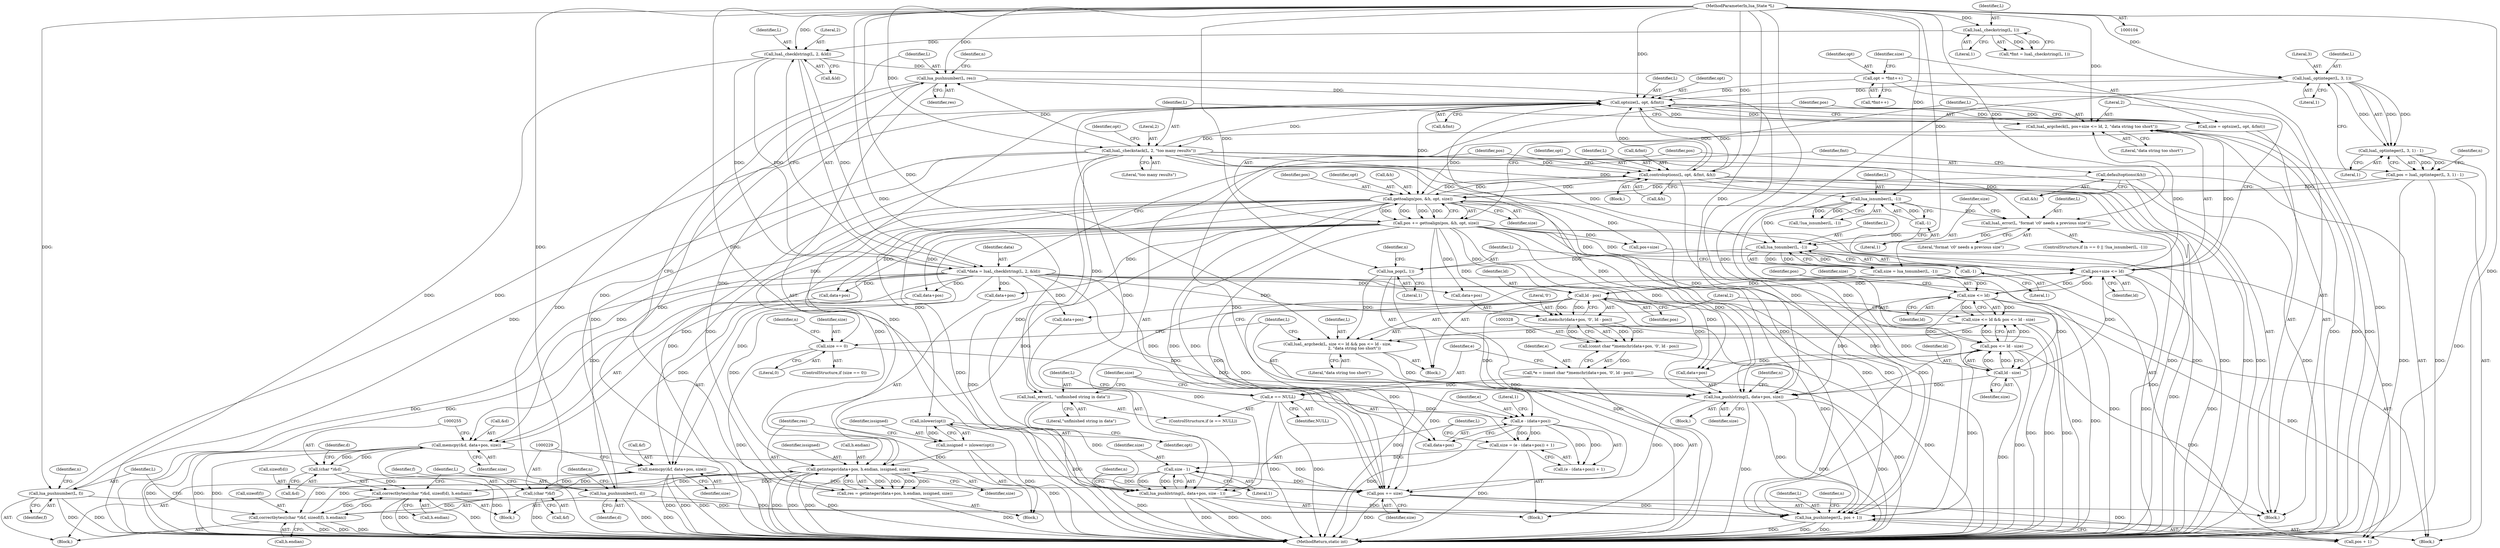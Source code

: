 digraph "0_redis_1eb08bcd4634ae42ec45e8284923ac048beaa4c3@pointer" {
"1000375" [label="(Call,lua_pushinteger(L, pos + 1))"];
"1000208" [label="(Call,lua_pushnumber(L, res))"];
"1000174" [label="(Call,luaL_checkstack(L, 2, \"too many results\"))"];
"1000165" [label="(Call,luaL_argcheck(L, pos+size <= ld, 2, \"data string too short\"))"];
"1000152" [label="(Call,optsize(L, opt, &fmt))"];
"1000237" [label="(Call,lua_pushnumber(L, f))"];
"1000105" [label="(MethodParameterIn,lua_State *L)"];
"1000263" [label="(Call,lua_pushnumber(L, d))"];
"1000365" [label="(Call,controloptions(L, opt, &fmt, &h))"];
"1000159" [label="(Call,gettoalign(pos, &h, opt, size))"];
"1000124" [label="(Call,pos = luaL_optinteger(L, 3, 1) - 1)"];
"1000126" [label="(Call,luaL_optinteger(L, 3, 1) - 1)"];
"1000127" [label="(Call,luaL_optinteger(L, 3, 1))"];
"1000118" [label="(Call,luaL_checklstring(L, 2, &ld))"];
"1000111" [label="(Call,luaL_checkstring(L, 1))"];
"1000372" [label="(Call,pos += size)"];
"1000313" [label="(Call,lua_pushlstring(L, data+pos, size))"];
"1000300" [label="(Call,luaL_argcheck(L, size <= ld && pos <= ld - size,\n                           2, \"data string too short\"))"];
"1000295" [label="(Call,lua_pop(L, 1))"];
"1000291" [label="(Call,lua_tonumber(L, -1))"];
"1000286" [label="(Call,luaL_error(L, \"format 'c0' needs a previous size\"))"];
"1000282" [label="(Call,lua_isnumber(L, -1))"];
"1000284" [label="(Call,-1)"];
"1000293" [label="(Call,-1)"];
"1000302" [label="(Call,size <= ld && pos <= ld - size)"];
"1000303" [label="(Call,size <= ld)"];
"1000289" [label="(Call,size = lua_tonumber(L, -1))"];
"1000167" [label="(Call,pos+size <= ld)"];
"1000157" [label="(Call,pos += gettoalign(pos, &h, opt, size))"];
"1000308" [label="(Call,ld - size)"];
"1000334" [label="(Call,ld - pos)"];
"1000306" [label="(Call,pos <= ld - size)"];
"1000116" [label="(Call,*data = luaL_checklstring(L, 2, &ld))"];
"1000272" [label="(Call,size == 0)"];
"1000220" [label="(Call,memcpy(&f, data+pos, size))"];
"1000228" [label="(Call,(char *)&f)"];
"1000246" [label="(Call,memcpy(&d, data+pos, size))"];
"1000254" [label="(Call,(char *)&d)"];
"1000199" [label="(Call,getinteger(data+pos, h.endian, issigned, size))"];
"1000253" [label="(Call,correctbytes((char *)&d, sizeof(d), h.endian))"];
"1000227" [label="(Call,correctbytes((char *)&f, sizeof(f), h.endian))"];
"1000192" [label="(Call,issigned = islower(opt))"];
"1000194" [label="(Call,islower(opt))"];
"1000358" [label="(Call,size - 1)"];
"1000344" [label="(Call,size = (e - (data+pos)) + 1)"];
"1000347" [label="(Call,e - (data+pos))"];
"1000338" [label="(Call,e == NULL)"];
"1000325" [label="(Call,*e = (const char *)memchr(data+pos, '\0', ld - pos))"];
"1000327" [label="(Call,(const char *)memchr(data+pos, '\0', ld - pos))"];
"1000329" [label="(Call,memchr(data+pos, '\0', ld - pos))"];
"1000136" [label="(Call,defaultoptions(&h))"];
"1000150" [label="(Call,size = optsize(L, opt, &fmt))"];
"1000353" [label="(Call,lua_pushlstring(L, data+pos, size - 1))"];
"1000341" [label="(Call,luaL_error(L, \"unfinished string in data\"))"];
"1000144" [label="(Call,opt = *fmt++)"];
"1000197" [label="(Call,res = getinteger(data+pos, h.endian, issigned, size))"];
"1000375" [label="(Call,lua_pushinteger(L, pos + 1))"];
"1000124" [label="(Call,pos = luaL_optinteger(L, 3, 1) - 1)"];
"1000109" [label="(Call,*fmt = luaL_checkstring(L, 1))"];
"1000131" [label="(Literal,1)"];
"1000174" [label="(Call,luaL_checkstack(L, 2, \"too many results\"))"];
"1000362" [label="(Identifier,n)"];
"1000155" [label="(Call,&fmt)"];
"1000259" [label="(Identifier,d)"];
"1000209" [label="(Identifier,L)"];
"1000286" [label="(Call,luaL_error(L, \"format 'c0' needs a previous size\"))"];
"1000310" [label="(Identifier,size)"];
"1000336" [label="(Identifier,pos)"];
"1000311" [label="(Literal,2)"];
"1000234" [label="(Call,h.endian)"];
"1000296" [label="(Identifier,L)"];
"1000146" [label="(Call,*fmt++)"];
"1000358" [label="(Call,size - 1)"];
"1000376" [label="(Identifier,L)"];
"1000173" [label="(Literal,\"data string too short\")"];
"1000237" [label="(Call,lua_pushnumber(L, f))"];
"1000367" [label="(Identifier,opt)"];
"1000199" [label="(Call,getinteger(data+pos, h.endian, issigned, size))"];
"1000370" [label="(Call,&h)"];
"1000226" [label="(Identifier,size)"];
"1000305" [label="(Identifier,ld)"];
"1000171" [label="(Identifier,ld)"];
"1000279" [label="(Identifier,n)"];
"1000197" [label="(Call,res = getinteger(data+pos, h.endian, issigned, size))"];
"1000232" [label="(Call,sizeof(f))"];
"1000118" [label="(Call,luaL_checklstring(L, 2, &ld))"];
"1000291" [label="(Call,lua_tonumber(L, -1))"];
"1000130" [label="(Literal,1)"];
"1000227" [label="(Call,correctbytes((char *)&f, sizeof(f), h.endian))"];
"1000193" [label="(Identifier,issigned)"];
"1000333" [label="(Literal,'\0')"];
"1000158" [label="(Identifier,pos)"];
"1000220" [label="(Call,memcpy(&f, data+pos, size))"];
"1000346" [label="(Call,(e - (data+pos)) + 1)"];
"1000218" [label="(Block,)"];
"1000273" [label="(Identifier,size)"];
"1000270" [label="(Block,)"];
"1000247" [label="(Call,&d)"];
"1000360" [label="(Literal,1)"];
"1000344" [label="(Call,size = (e - (data+pos)) + 1)"];
"1000151" [label="(Identifier,size)"];
"1000208" [label="(Call,lua_pushnumber(L, res))"];
"1000323" [label="(Block,)"];
"1000125" [label="(Identifier,pos)"];
"1000353" [label="(Call,lua_pushlstring(L, data+pos, size - 1))"];
"1000239" [label="(Identifier,f)"];
"1000264" [label="(Identifier,L)"];
"1000301" [label="(Identifier,L)"];
"1000179" [label="(Identifier,opt)"];
"1000190" [label="(Block,)"];
"1000244" [label="(Block,)"];
"1000160" [label="(Identifier,pos)"];
"1000206" [label="(Identifier,issigned)"];
"1000120" [label="(Literal,2)"];
"1000274" [label="(Literal,0)"];
"1000288" [label="(Literal,\"format 'c0' needs a previous size\")"];
"1000297" [label="(Literal,1)"];
"1000334" [label="(Call,ld - pos)"];
"1000263" [label="(Call,lua_pushnumber(L, d))"];
"1000198" [label="(Identifier,res)"];
"1000167" [label="(Call,pos+size <= ld)"];
"1000136" [label="(Call,defaultoptions(&h))"];
"1000373" [label="(Identifier,pos)"];
"1000116" [label="(Call,*data = luaL_checklstring(L, 2, &ld))"];
"1000203" [label="(Call,h.endian)"];
"1000314" [label="(Identifier,L)"];
"1000285" [label="(Literal,1)"];
"1000105" [label="(MethodParameterIn,lua_State *L)"];
"1000343" [label="(Literal,\"unfinished string in data\")"];
"1000337" [label="(ControlStructure,if (e == NULL))"];
"1000382" [label="(Identifier,n)"];
"1000282" [label="(Call,lua_isnumber(L, -1))"];
"1000347" [label="(Call,e - (data+pos))"];
"1000339" [label="(Identifier,e)"];
"1000284" [label="(Call,-1)"];
"1000177" [label="(Literal,\"too many results\")"];
"1000345" [label="(Identifier,size)"];
"1000180" [label="(Block,)"];
"1000142" [label="(Block,)"];
"1000349" [label="(Call,data+pos)"];
"1000253" [label="(Call,correctbytes((char *)&d, sizeof(d), h.endian))"];
"1000153" [label="(Identifier,L)"];
"1000355" [label="(Call,data+pos)"];
"1000304" [label="(Identifier,size)"];
"1000212" [label="(Identifier,n)"];
"1000127" [label="(Call,luaL_optinteger(L, 3, 1))"];
"1000299" [label="(Identifier,n)"];
"1000335" [label="(Identifier,ld)"];
"1000308" [label="(Call,ld - size)"];
"1000113" [label="(Literal,1)"];
"1000230" [label="(Call,&f)"];
"1000163" [label="(Identifier,opt)"];
"1000327" [label="(Call,(const char *)memchr(data+pos, '\0', ld - pos))"];
"1000152" [label="(Call,optsize(L, opt, &fmt))"];
"1000313" [label="(Call,lua_pushlstring(L, data+pos, size))"];
"1000366" [label="(Identifier,L)"];
"1000141" [label="(Identifier,fmt)"];
"1000318" [label="(Identifier,size)"];
"1000340" [label="(Identifier,NULL)"];
"1000307" [label="(Identifier,pos)"];
"1000272" [label="(Call,size == 0)"];
"1000223" [label="(Call,data+pos)"];
"1000128" [label="(Identifier,L)"];
"1000365" [label="(Call,controloptions(L, opt, &fmt, &h))"];
"1000150" [label="(Call,size = optsize(L, opt, &fmt))"];
"1000112" [label="(Identifier,L)"];
"1000117" [label="(Identifier,data)"];
"1000287" [label="(Identifier,L)"];
"1000329" [label="(Call,memchr(data+pos, '\0', ld - pos))"];
"1000276" [label="(ControlStructure,if (n == 0 || !lua_isnumber(L, -1)))"];
"1000161" [label="(Call,&h)"];
"1000330" [label="(Call,data+pos)"];
"1000256" [label="(Call,&d)"];
"1000374" [label="(Identifier,size)"];
"1000303" [label="(Call,size <= ld)"];
"1000258" [label="(Call,sizeof(d))"];
"1000195" [label="(Identifier,opt)"];
"1000111" [label="(Call,luaL_checkstring(L, 1))"];
"1000320" [label="(Identifier,n)"];
"1000249" [label="(Call,data+pos)"];
"1000254" [label="(Call,(char *)&d)"];
"1000325" [label="(Call,*e = (const char *)memchr(data+pos, '\0', ld - pos))"];
"1000315" [label="(Call,data+pos)"];
"1000271" [label="(ControlStructure,if (size == 0))"];
"1000293" [label="(Call,-1)"];
"1000281" [label="(Call,!lua_isnumber(L, -1))"];
"1000165" [label="(Call,luaL_argcheck(L, pos+size <= ld, 2, \"data string too short\"))"];
"1000233" [label="(Identifier,f)"];
"1000145" [label="(Identifier,opt)"];
"1000246" [label="(Call,memcpy(&d, data+pos, size))"];
"1000372" [label="(Call,pos += size)"];
"1000302" [label="(Call,size <= ld && pos <= ld - size)"];
"1000283" [label="(Identifier,L)"];
"1000312" [label="(Literal,\"data string too short\")"];
"1000166" [label="(Identifier,L)"];
"1000172" [label="(Literal,2)"];
"1000134" [label="(Identifier,n)"];
"1000221" [label="(Call,&f)"];
"1000260" [label="(Call,h.endian)"];
"1000300" [label="(Call,luaL_argcheck(L, size <= ld && pos <= ld - size,\n                           2, \"data string too short\"))"];
"1000207" [label="(Identifier,size)"];
"1000275" [label="(Block,)"];
"1000194" [label="(Call,islower(opt))"];
"1000294" [label="(Literal,1)"];
"1000326" [label="(Identifier,e)"];
"1000289" [label="(Call,size = lua_tonumber(L, -1))"];
"1000119" [label="(Identifier,L)"];
"1000354" [label="(Identifier,L)"];
"1000309" [label="(Identifier,ld)"];
"1000175" [label="(Identifier,L)"];
"1000228" [label="(Call,(char *)&f)"];
"1000384" [label="(MethodReturn,static int)"];
"1000144" [label="(Call,opt = *fmt++)"];
"1000290" [label="(Identifier,size)"];
"1000192" [label="(Call,issigned = islower(opt))"];
"1000129" [label="(Literal,3)"];
"1000176" [label="(Literal,2)"];
"1000338" [label="(Call,e == NULL)"];
"1000137" [label="(Call,&h)"];
"1000210" [label="(Identifier,res)"];
"1000238" [label="(Identifier,L)"];
"1000267" [label="(Identifier,n)"];
"1000341" [label="(Call,luaL_error(L, \"unfinished string in data\"))"];
"1000252" [label="(Identifier,size)"];
"1000352" [label="(Literal,1)"];
"1000157" [label="(Call,pos += gettoalign(pos, &h, opt, size))"];
"1000241" [label="(Identifier,n)"];
"1000106" [label="(Block,)"];
"1000295" [label="(Call,lua_pop(L, 1))"];
"1000121" [label="(Call,&ld)"];
"1000348" [label="(Identifier,e)"];
"1000159" [label="(Call,gettoalign(pos, &h, opt, size))"];
"1000377" [label="(Call,pos + 1)"];
"1000154" [label="(Identifier,opt)"];
"1000359" [label="(Identifier,size)"];
"1000342" [label="(Identifier,L)"];
"1000292" [label="(Identifier,L)"];
"1000168" [label="(Call,pos+size)"];
"1000306" [label="(Call,pos <= ld - size)"];
"1000164" [label="(Identifier,size)"];
"1000265" [label="(Identifier,d)"];
"1000200" [label="(Call,data+pos)"];
"1000126" [label="(Call,luaL_optinteger(L, 3, 1) - 1)"];
"1000368" [label="(Call,&fmt)"];
"1000375" -> "1000106"  [label="AST: "];
"1000375" -> "1000377"  [label="CFG: "];
"1000376" -> "1000375"  [label="AST: "];
"1000377" -> "1000375"  [label="AST: "];
"1000382" -> "1000375"  [label="CFG: "];
"1000375" -> "1000384"  [label="DDG: "];
"1000375" -> "1000384"  [label="DDG: "];
"1000375" -> "1000384"  [label="DDG: "];
"1000208" -> "1000375"  [label="DDG: "];
"1000237" -> "1000375"  [label="DDG: "];
"1000263" -> "1000375"  [label="DDG: "];
"1000365" -> "1000375"  [label="DDG: "];
"1000313" -> "1000375"  [label="DDG: "];
"1000174" -> "1000375"  [label="DDG: "];
"1000127" -> "1000375"  [label="DDG: "];
"1000353" -> "1000375"  [label="DDG: "];
"1000105" -> "1000375"  [label="DDG: "];
"1000372" -> "1000375"  [label="DDG: "];
"1000124" -> "1000375"  [label="DDG: "];
"1000157" -> "1000375"  [label="DDG: "];
"1000334" -> "1000375"  [label="DDG: "];
"1000306" -> "1000375"  [label="DDG: "];
"1000208" -> "1000190"  [label="AST: "];
"1000208" -> "1000210"  [label="CFG: "];
"1000209" -> "1000208"  [label="AST: "];
"1000210" -> "1000208"  [label="AST: "];
"1000212" -> "1000208"  [label="CFG: "];
"1000208" -> "1000384"  [label="DDG: "];
"1000208" -> "1000384"  [label="DDG: "];
"1000208" -> "1000152"  [label="DDG: "];
"1000174" -> "1000208"  [label="DDG: "];
"1000105" -> "1000208"  [label="DDG: "];
"1000197" -> "1000208"  [label="DDG: "];
"1000174" -> "1000142"  [label="AST: "];
"1000174" -> "1000177"  [label="CFG: "];
"1000175" -> "1000174"  [label="AST: "];
"1000176" -> "1000174"  [label="AST: "];
"1000177" -> "1000174"  [label="AST: "];
"1000179" -> "1000174"  [label="CFG: "];
"1000174" -> "1000384"  [label="DDG: "];
"1000174" -> "1000152"  [label="DDG: "];
"1000165" -> "1000174"  [label="DDG: "];
"1000105" -> "1000174"  [label="DDG: "];
"1000174" -> "1000237"  [label="DDG: "];
"1000174" -> "1000263"  [label="DDG: "];
"1000174" -> "1000282"  [label="DDG: "];
"1000174" -> "1000286"  [label="DDG: "];
"1000174" -> "1000291"  [label="DDG: "];
"1000174" -> "1000313"  [label="DDG: "];
"1000174" -> "1000341"  [label="DDG: "];
"1000174" -> "1000353"  [label="DDG: "];
"1000174" -> "1000365"  [label="DDG: "];
"1000165" -> "1000142"  [label="AST: "];
"1000165" -> "1000173"  [label="CFG: "];
"1000166" -> "1000165"  [label="AST: "];
"1000167" -> "1000165"  [label="AST: "];
"1000172" -> "1000165"  [label="AST: "];
"1000173" -> "1000165"  [label="AST: "];
"1000175" -> "1000165"  [label="CFG: "];
"1000165" -> "1000384"  [label="DDG: "];
"1000165" -> "1000384"  [label="DDG: "];
"1000152" -> "1000165"  [label="DDG: "];
"1000105" -> "1000165"  [label="DDG: "];
"1000167" -> "1000165"  [label="DDG: "];
"1000167" -> "1000165"  [label="DDG: "];
"1000152" -> "1000150"  [label="AST: "];
"1000152" -> "1000155"  [label="CFG: "];
"1000153" -> "1000152"  [label="AST: "];
"1000154" -> "1000152"  [label="AST: "];
"1000155" -> "1000152"  [label="AST: "];
"1000150" -> "1000152"  [label="CFG: "];
"1000152" -> "1000384"  [label="DDG: "];
"1000152" -> "1000150"  [label="DDG: "];
"1000152" -> "1000150"  [label="DDG: "];
"1000152" -> "1000150"  [label="DDG: "];
"1000237" -> "1000152"  [label="DDG: "];
"1000263" -> "1000152"  [label="DDG: "];
"1000365" -> "1000152"  [label="DDG: "];
"1000365" -> "1000152"  [label="DDG: "];
"1000313" -> "1000152"  [label="DDG: "];
"1000127" -> "1000152"  [label="DDG: "];
"1000353" -> "1000152"  [label="DDG: "];
"1000105" -> "1000152"  [label="DDG: "];
"1000144" -> "1000152"  [label="DDG: "];
"1000152" -> "1000159"  [label="DDG: "];
"1000152" -> "1000365"  [label="DDG: "];
"1000237" -> "1000218"  [label="AST: "];
"1000237" -> "1000239"  [label="CFG: "];
"1000238" -> "1000237"  [label="AST: "];
"1000239" -> "1000237"  [label="AST: "];
"1000241" -> "1000237"  [label="CFG: "];
"1000237" -> "1000384"  [label="DDG: "];
"1000237" -> "1000384"  [label="DDG: "];
"1000105" -> "1000237"  [label="DDG: "];
"1000105" -> "1000104"  [label="AST: "];
"1000105" -> "1000384"  [label="DDG: "];
"1000105" -> "1000111"  [label="DDG: "];
"1000105" -> "1000118"  [label="DDG: "];
"1000105" -> "1000127"  [label="DDG: "];
"1000105" -> "1000263"  [label="DDG: "];
"1000105" -> "1000282"  [label="DDG: "];
"1000105" -> "1000286"  [label="DDG: "];
"1000105" -> "1000291"  [label="DDG: "];
"1000105" -> "1000295"  [label="DDG: "];
"1000105" -> "1000300"  [label="DDG: "];
"1000105" -> "1000313"  [label="DDG: "];
"1000105" -> "1000341"  [label="DDG: "];
"1000105" -> "1000353"  [label="DDG: "];
"1000105" -> "1000365"  [label="DDG: "];
"1000263" -> "1000244"  [label="AST: "];
"1000263" -> "1000265"  [label="CFG: "];
"1000264" -> "1000263"  [label="AST: "];
"1000265" -> "1000263"  [label="AST: "];
"1000267" -> "1000263"  [label="CFG: "];
"1000263" -> "1000384"  [label="DDG: "];
"1000263" -> "1000384"  [label="DDG: "];
"1000365" -> "1000180"  [label="AST: "];
"1000365" -> "1000370"  [label="CFG: "];
"1000366" -> "1000365"  [label="AST: "];
"1000367" -> "1000365"  [label="AST: "];
"1000368" -> "1000365"  [label="AST: "];
"1000370" -> "1000365"  [label="AST: "];
"1000373" -> "1000365"  [label="CFG: "];
"1000365" -> "1000384"  [label="DDG: "];
"1000365" -> "1000384"  [label="DDG: "];
"1000365" -> "1000384"  [label="DDG: "];
"1000365" -> "1000384"  [label="DDG: "];
"1000365" -> "1000159"  [label="DDG: "];
"1000159" -> "1000365"  [label="DDG: "];
"1000159" -> "1000365"  [label="DDG: "];
"1000159" -> "1000157"  [label="AST: "];
"1000159" -> "1000164"  [label="CFG: "];
"1000160" -> "1000159"  [label="AST: "];
"1000161" -> "1000159"  [label="AST: "];
"1000163" -> "1000159"  [label="AST: "];
"1000164" -> "1000159"  [label="AST: "];
"1000157" -> "1000159"  [label="CFG: "];
"1000159" -> "1000384"  [label="DDG: "];
"1000159" -> "1000384"  [label="DDG: "];
"1000159" -> "1000157"  [label="DDG: "];
"1000159" -> "1000157"  [label="DDG: "];
"1000159" -> "1000157"  [label="DDG: "];
"1000159" -> "1000157"  [label="DDG: "];
"1000124" -> "1000159"  [label="DDG: "];
"1000372" -> "1000159"  [label="DDG: "];
"1000136" -> "1000159"  [label="DDG: "];
"1000150" -> "1000159"  [label="DDG: "];
"1000159" -> "1000167"  [label="DDG: "];
"1000159" -> "1000168"  [label="DDG: "];
"1000159" -> "1000194"  [label="DDG: "];
"1000159" -> "1000199"  [label="DDG: "];
"1000159" -> "1000220"  [label="DDG: "];
"1000159" -> "1000246"  [label="DDG: "];
"1000159" -> "1000272"  [label="DDG: "];
"1000159" -> "1000372"  [label="DDG: "];
"1000124" -> "1000106"  [label="AST: "];
"1000124" -> "1000126"  [label="CFG: "];
"1000125" -> "1000124"  [label="AST: "];
"1000126" -> "1000124"  [label="AST: "];
"1000134" -> "1000124"  [label="CFG: "];
"1000124" -> "1000384"  [label="DDG: "];
"1000126" -> "1000124"  [label="DDG: "];
"1000126" -> "1000124"  [label="DDG: "];
"1000124" -> "1000377"  [label="DDG: "];
"1000126" -> "1000131"  [label="CFG: "];
"1000127" -> "1000126"  [label="AST: "];
"1000131" -> "1000126"  [label="AST: "];
"1000126" -> "1000384"  [label="DDG: "];
"1000127" -> "1000126"  [label="DDG: "];
"1000127" -> "1000126"  [label="DDG: "];
"1000127" -> "1000126"  [label="DDG: "];
"1000127" -> "1000130"  [label="CFG: "];
"1000128" -> "1000127"  [label="AST: "];
"1000129" -> "1000127"  [label="AST: "];
"1000130" -> "1000127"  [label="AST: "];
"1000131" -> "1000127"  [label="CFG: "];
"1000118" -> "1000127"  [label="DDG: "];
"1000118" -> "1000116"  [label="AST: "];
"1000118" -> "1000121"  [label="CFG: "];
"1000119" -> "1000118"  [label="AST: "];
"1000120" -> "1000118"  [label="AST: "];
"1000121" -> "1000118"  [label="AST: "];
"1000116" -> "1000118"  [label="CFG: "];
"1000118" -> "1000384"  [label="DDG: "];
"1000118" -> "1000116"  [label="DDG: "];
"1000118" -> "1000116"  [label="DDG: "];
"1000118" -> "1000116"  [label="DDG: "];
"1000111" -> "1000118"  [label="DDG: "];
"1000111" -> "1000109"  [label="AST: "];
"1000111" -> "1000113"  [label="CFG: "];
"1000112" -> "1000111"  [label="AST: "];
"1000113" -> "1000111"  [label="AST: "];
"1000109" -> "1000111"  [label="CFG: "];
"1000111" -> "1000109"  [label="DDG: "];
"1000111" -> "1000109"  [label="DDG: "];
"1000372" -> "1000142"  [label="AST: "];
"1000372" -> "1000374"  [label="CFG: "];
"1000373" -> "1000372"  [label="AST: "];
"1000374" -> "1000372"  [label="AST: "];
"1000141" -> "1000372"  [label="CFG: "];
"1000372" -> "1000384"  [label="DDG: "];
"1000313" -> "1000372"  [label="DDG: "];
"1000220" -> "1000372"  [label="DDG: "];
"1000246" -> "1000372"  [label="DDG: "];
"1000199" -> "1000372"  [label="DDG: "];
"1000358" -> "1000372"  [label="DDG: "];
"1000157" -> "1000372"  [label="DDG: "];
"1000334" -> "1000372"  [label="DDG: "];
"1000306" -> "1000372"  [label="DDG: "];
"1000372" -> "1000377"  [label="DDG: "];
"1000313" -> "1000270"  [label="AST: "];
"1000313" -> "1000318"  [label="CFG: "];
"1000314" -> "1000313"  [label="AST: "];
"1000315" -> "1000313"  [label="AST: "];
"1000318" -> "1000313"  [label="AST: "];
"1000320" -> "1000313"  [label="CFG: "];
"1000313" -> "1000384"  [label="DDG: "];
"1000313" -> "1000384"  [label="DDG: "];
"1000313" -> "1000384"  [label="DDG: "];
"1000300" -> "1000313"  [label="DDG: "];
"1000116" -> "1000313"  [label="DDG: "];
"1000306" -> "1000313"  [label="DDG: "];
"1000157" -> "1000313"  [label="DDG: "];
"1000308" -> "1000313"  [label="DDG: "];
"1000303" -> "1000313"  [label="DDG: "];
"1000272" -> "1000313"  [label="DDG: "];
"1000300" -> "1000275"  [label="AST: "];
"1000300" -> "1000312"  [label="CFG: "];
"1000301" -> "1000300"  [label="AST: "];
"1000302" -> "1000300"  [label="AST: "];
"1000311" -> "1000300"  [label="AST: "];
"1000312" -> "1000300"  [label="AST: "];
"1000314" -> "1000300"  [label="CFG: "];
"1000300" -> "1000384"  [label="DDG: "];
"1000300" -> "1000384"  [label="DDG: "];
"1000295" -> "1000300"  [label="DDG: "];
"1000302" -> "1000300"  [label="DDG: "];
"1000302" -> "1000300"  [label="DDG: "];
"1000295" -> "1000275"  [label="AST: "];
"1000295" -> "1000297"  [label="CFG: "];
"1000296" -> "1000295"  [label="AST: "];
"1000297" -> "1000295"  [label="AST: "];
"1000299" -> "1000295"  [label="CFG: "];
"1000295" -> "1000384"  [label="DDG: "];
"1000291" -> "1000295"  [label="DDG: "];
"1000291" -> "1000289"  [label="AST: "];
"1000291" -> "1000293"  [label="CFG: "];
"1000292" -> "1000291"  [label="AST: "];
"1000293" -> "1000291"  [label="AST: "];
"1000289" -> "1000291"  [label="CFG: "];
"1000291" -> "1000384"  [label="DDG: "];
"1000291" -> "1000289"  [label="DDG: "];
"1000291" -> "1000289"  [label="DDG: "];
"1000286" -> "1000291"  [label="DDG: "];
"1000282" -> "1000291"  [label="DDG: "];
"1000293" -> "1000291"  [label="DDG: "];
"1000286" -> "1000276"  [label="AST: "];
"1000286" -> "1000288"  [label="CFG: "];
"1000287" -> "1000286"  [label="AST: "];
"1000288" -> "1000286"  [label="AST: "];
"1000290" -> "1000286"  [label="CFG: "];
"1000286" -> "1000384"  [label="DDG: "];
"1000282" -> "1000286"  [label="DDG: "];
"1000282" -> "1000281"  [label="AST: "];
"1000282" -> "1000284"  [label="CFG: "];
"1000283" -> "1000282"  [label="AST: "];
"1000284" -> "1000282"  [label="AST: "];
"1000281" -> "1000282"  [label="CFG: "];
"1000282" -> "1000281"  [label="DDG: "];
"1000282" -> "1000281"  [label="DDG: "];
"1000284" -> "1000282"  [label="DDG: "];
"1000284" -> "1000285"  [label="CFG: "];
"1000285" -> "1000284"  [label="AST: "];
"1000293" -> "1000294"  [label="CFG: "];
"1000294" -> "1000293"  [label="AST: "];
"1000302" -> "1000303"  [label="CFG: "];
"1000302" -> "1000306"  [label="CFG: "];
"1000303" -> "1000302"  [label="AST: "];
"1000306" -> "1000302"  [label="AST: "];
"1000311" -> "1000302"  [label="CFG: "];
"1000302" -> "1000384"  [label="DDG: "];
"1000302" -> "1000384"  [label="DDG: "];
"1000303" -> "1000302"  [label="DDG: "];
"1000303" -> "1000302"  [label="DDG: "];
"1000306" -> "1000302"  [label="DDG: "];
"1000306" -> "1000302"  [label="DDG: "];
"1000303" -> "1000305"  [label="CFG: "];
"1000304" -> "1000303"  [label="AST: "];
"1000305" -> "1000303"  [label="AST: "];
"1000307" -> "1000303"  [label="CFG: "];
"1000303" -> "1000384"  [label="DDG: "];
"1000303" -> "1000167"  [label="DDG: "];
"1000289" -> "1000303"  [label="DDG: "];
"1000167" -> "1000303"  [label="DDG: "];
"1000303" -> "1000308"  [label="DDG: "];
"1000303" -> "1000308"  [label="DDG: "];
"1000289" -> "1000275"  [label="AST: "];
"1000290" -> "1000289"  [label="AST: "];
"1000296" -> "1000289"  [label="CFG: "];
"1000289" -> "1000384"  [label="DDG: "];
"1000167" -> "1000171"  [label="CFG: "];
"1000168" -> "1000167"  [label="AST: "];
"1000171" -> "1000167"  [label="AST: "];
"1000172" -> "1000167"  [label="CFG: "];
"1000167" -> "1000384"  [label="DDG: "];
"1000167" -> "1000384"  [label="DDG: "];
"1000157" -> "1000167"  [label="DDG: "];
"1000308" -> "1000167"  [label="DDG: "];
"1000334" -> "1000167"  [label="DDG: "];
"1000167" -> "1000334"  [label="DDG: "];
"1000157" -> "1000142"  [label="AST: "];
"1000158" -> "1000157"  [label="AST: "];
"1000166" -> "1000157"  [label="CFG: "];
"1000157" -> "1000384"  [label="DDG: "];
"1000157" -> "1000168"  [label="DDG: "];
"1000157" -> "1000199"  [label="DDG: "];
"1000157" -> "1000200"  [label="DDG: "];
"1000157" -> "1000220"  [label="DDG: "];
"1000157" -> "1000223"  [label="DDG: "];
"1000157" -> "1000246"  [label="DDG: "];
"1000157" -> "1000249"  [label="DDG: "];
"1000157" -> "1000306"  [label="DDG: "];
"1000157" -> "1000315"  [label="DDG: "];
"1000157" -> "1000329"  [label="DDG: "];
"1000157" -> "1000330"  [label="DDG: "];
"1000157" -> "1000334"  [label="DDG: "];
"1000157" -> "1000377"  [label="DDG: "];
"1000308" -> "1000306"  [label="AST: "];
"1000308" -> "1000310"  [label="CFG: "];
"1000309" -> "1000308"  [label="AST: "];
"1000310" -> "1000308"  [label="AST: "];
"1000306" -> "1000308"  [label="CFG: "];
"1000308" -> "1000384"  [label="DDG: "];
"1000308" -> "1000306"  [label="DDG: "];
"1000308" -> "1000306"  [label="DDG: "];
"1000334" -> "1000329"  [label="AST: "];
"1000334" -> "1000336"  [label="CFG: "];
"1000335" -> "1000334"  [label="AST: "];
"1000336" -> "1000334"  [label="AST: "];
"1000329" -> "1000334"  [label="CFG: "];
"1000334" -> "1000384"  [label="DDG: "];
"1000334" -> "1000329"  [label="DDG: "];
"1000334" -> "1000329"  [label="DDG: "];
"1000334" -> "1000347"  [label="DDG: "];
"1000334" -> "1000349"  [label="DDG: "];
"1000334" -> "1000353"  [label="DDG: "];
"1000334" -> "1000355"  [label="DDG: "];
"1000334" -> "1000377"  [label="DDG: "];
"1000307" -> "1000306"  [label="AST: "];
"1000306" -> "1000384"  [label="DDG: "];
"1000306" -> "1000315"  [label="DDG: "];
"1000306" -> "1000377"  [label="DDG: "];
"1000116" -> "1000106"  [label="AST: "];
"1000117" -> "1000116"  [label="AST: "];
"1000125" -> "1000116"  [label="CFG: "];
"1000116" -> "1000384"  [label="DDG: "];
"1000116" -> "1000384"  [label="DDG: "];
"1000116" -> "1000199"  [label="DDG: "];
"1000116" -> "1000200"  [label="DDG: "];
"1000116" -> "1000220"  [label="DDG: "];
"1000116" -> "1000223"  [label="DDG: "];
"1000116" -> "1000246"  [label="DDG: "];
"1000116" -> "1000249"  [label="DDG: "];
"1000116" -> "1000315"  [label="DDG: "];
"1000116" -> "1000329"  [label="DDG: "];
"1000116" -> "1000330"  [label="DDG: "];
"1000116" -> "1000347"  [label="DDG: "];
"1000116" -> "1000349"  [label="DDG: "];
"1000116" -> "1000353"  [label="DDG: "];
"1000116" -> "1000355"  [label="DDG: "];
"1000272" -> "1000271"  [label="AST: "];
"1000272" -> "1000274"  [label="CFG: "];
"1000273" -> "1000272"  [label="AST: "];
"1000274" -> "1000272"  [label="AST: "];
"1000279" -> "1000272"  [label="CFG: "];
"1000314" -> "1000272"  [label="CFG: "];
"1000272" -> "1000384"  [label="DDG: "];
"1000220" -> "1000218"  [label="AST: "];
"1000220" -> "1000226"  [label="CFG: "];
"1000221" -> "1000220"  [label="AST: "];
"1000223" -> "1000220"  [label="AST: "];
"1000226" -> "1000220"  [label="AST: "];
"1000229" -> "1000220"  [label="CFG: "];
"1000220" -> "1000384"  [label="DDG: "];
"1000220" -> "1000384"  [label="DDG: "];
"1000220" -> "1000384"  [label="DDG: "];
"1000228" -> "1000220"  [label="DDG: "];
"1000220" -> "1000228"  [label="DDG: "];
"1000228" -> "1000227"  [label="AST: "];
"1000228" -> "1000230"  [label="CFG: "];
"1000229" -> "1000228"  [label="AST: "];
"1000230" -> "1000228"  [label="AST: "];
"1000233" -> "1000228"  [label="CFG: "];
"1000228" -> "1000384"  [label="DDG: "];
"1000228" -> "1000227"  [label="DDG: "];
"1000246" -> "1000244"  [label="AST: "];
"1000246" -> "1000252"  [label="CFG: "];
"1000247" -> "1000246"  [label="AST: "];
"1000249" -> "1000246"  [label="AST: "];
"1000252" -> "1000246"  [label="AST: "];
"1000255" -> "1000246"  [label="CFG: "];
"1000246" -> "1000384"  [label="DDG: "];
"1000246" -> "1000384"  [label="DDG: "];
"1000246" -> "1000384"  [label="DDG: "];
"1000254" -> "1000246"  [label="DDG: "];
"1000246" -> "1000254"  [label="DDG: "];
"1000254" -> "1000253"  [label="AST: "];
"1000254" -> "1000256"  [label="CFG: "];
"1000255" -> "1000254"  [label="AST: "];
"1000256" -> "1000254"  [label="AST: "];
"1000259" -> "1000254"  [label="CFG: "];
"1000254" -> "1000384"  [label="DDG: "];
"1000254" -> "1000253"  [label="DDG: "];
"1000199" -> "1000197"  [label="AST: "];
"1000199" -> "1000207"  [label="CFG: "];
"1000200" -> "1000199"  [label="AST: "];
"1000203" -> "1000199"  [label="AST: "];
"1000206" -> "1000199"  [label="AST: "];
"1000207" -> "1000199"  [label="AST: "];
"1000197" -> "1000199"  [label="CFG: "];
"1000199" -> "1000384"  [label="DDG: "];
"1000199" -> "1000384"  [label="DDG: "];
"1000199" -> "1000384"  [label="DDG: "];
"1000199" -> "1000384"  [label="DDG: "];
"1000199" -> "1000197"  [label="DDG: "];
"1000199" -> "1000197"  [label="DDG: "];
"1000199" -> "1000197"  [label="DDG: "];
"1000199" -> "1000197"  [label="DDG: "];
"1000253" -> "1000199"  [label="DDG: "];
"1000227" -> "1000199"  [label="DDG: "];
"1000192" -> "1000199"  [label="DDG: "];
"1000199" -> "1000227"  [label="DDG: "];
"1000199" -> "1000253"  [label="DDG: "];
"1000253" -> "1000244"  [label="AST: "];
"1000253" -> "1000260"  [label="CFG: "];
"1000258" -> "1000253"  [label="AST: "];
"1000260" -> "1000253"  [label="AST: "];
"1000264" -> "1000253"  [label="CFG: "];
"1000253" -> "1000384"  [label="DDG: "];
"1000253" -> "1000384"  [label="DDG: "];
"1000253" -> "1000384"  [label="DDG: "];
"1000253" -> "1000227"  [label="DDG: "];
"1000227" -> "1000253"  [label="DDG: "];
"1000227" -> "1000218"  [label="AST: "];
"1000227" -> "1000234"  [label="CFG: "];
"1000232" -> "1000227"  [label="AST: "];
"1000234" -> "1000227"  [label="AST: "];
"1000238" -> "1000227"  [label="CFG: "];
"1000227" -> "1000384"  [label="DDG: "];
"1000227" -> "1000384"  [label="DDG: "];
"1000227" -> "1000384"  [label="DDG: "];
"1000192" -> "1000190"  [label="AST: "];
"1000192" -> "1000194"  [label="CFG: "];
"1000193" -> "1000192"  [label="AST: "];
"1000194" -> "1000192"  [label="AST: "];
"1000198" -> "1000192"  [label="CFG: "];
"1000192" -> "1000384"  [label="DDG: "];
"1000194" -> "1000192"  [label="DDG: "];
"1000194" -> "1000195"  [label="CFG: "];
"1000195" -> "1000194"  [label="AST: "];
"1000194" -> "1000384"  [label="DDG: "];
"1000358" -> "1000353"  [label="AST: "];
"1000358" -> "1000360"  [label="CFG: "];
"1000359" -> "1000358"  [label="AST: "];
"1000360" -> "1000358"  [label="AST: "];
"1000353" -> "1000358"  [label="CFG: "];
"1000358" -> "1000384"  [label="DDG: "];
"1000358" -> "1000353"  [label="DDG: "];
"1000358" -> "1000353"  [label="DDG: "];
"1000344" -> "1000358"  [label="DDG: "];
"1000344" -> "1000323"  [label="AST: "];
"1000344" -> "1000346"  [label="CFG: "];
"1000345" -> "1000344"  [label="AST: "];
"1000346" -> "1000344"  [label="AST: "];
"1000354" -> "1000344"  [label="CFG: "];
"1000344" -> "1000384"  [label="DDG: "];
"1000347" -> "1000344"  [label="DDG: "];
"1000347" -> "1000344"  [label="DDG: "];
"1000347" -> "1000346"  [label="AST: "];
"1000347" -> "1000349"  [label="CFG: "];
"1000348" -> "1000347"  [label="AST: "];
"1000349" -> "1000347"  [label="AST: "];
"1000352" -> "1000347"  [label="CFG: "];
"1000347" -> "1000384"  [label="DDG: "];
"1000347" -> "1000346"  [label="DDG: "];
"1000347" -> "1000346"  [label="DDG: "];
"1000338" -> "1000347"  [label="DDG: "];
"1000338" -> "1000337"  [label="AST: "];
"1000338" -> "1000340"  [label="CFG: "];
"1000339" -> "1000338"  [label="AST: "];
"1000340" -> "1000338"  [label="AST: "];
"1000342" -> "1000338"  [label="CFG: "];
"1000345" -> "1000338"  [label="CFG: "];
"1000338" -> "1000384"  [label="DDG: "];
"1000338" -> "1000384"  [label="DDG: "];
"1000325" -> "1000338"  [label="DDG: "];
"1000325" -> "1000323"  [label="AST: "];
"1000325" -> "1000327"  [label="CFG: "];
"1000326" -> "1000325"  [label="AST: "];
"1000327" -> "1000325"  [label="AST: "];
"1000339" -> "1000325"  [label="CFG: "];
"1000325" -> "1000384"  [label="DDG: "];
"1000327" -> "1000325"  [label="DDG: "];
"1000327" -> "1000329"  [label="CFG: "];
"1000328" -> "1000327"  [label="AST: "];
"1000329" -> "1000327"  [label="AST: "];
"1000327" -> "1000384"  [label="DDG: "];
"1000329" -> "1000327"  [label="DDG: "];
"1000329" -> "1000327"  [label="DDG: "];
"1000329" -> "1000327"  [label="DDG: "];
"1000330" -> "1000329"  [label="AST: "];
"1000333" -> "1000329"  [label="AST: "];
"1000329" -> "1000384"  [label="DDG: "];
"1000136" -> "1000106"  [label="AST: "];
"1000136" -> "1000137"  [label="CFG: "];
"1000137" -> "1000136"  [label="AST: "];
"1000141" -> "1000136"  [label="CFG: "];
"1000136" -> "1000384"  [label="DDG: "];
"1000136" -> "1000384"  [label="DDG: "];
"1000150" -> "1000142"  [label="AST: "];
"1000151" -> "1000150"  [label="AST: "];
"1000158" -> "1000150"  [label="CFG: "];
"1000150" -> "1000384"  [label="DDG: "];
"1000353" -> "1000323"  [label="AST: "];
"1000354" -> "1000353"  [label="AST: "];
"1000355" -> "1000353"  [label="AST: "];
"1000362" -> "1000353"  [label="CFG: "];
"1000353" -> "1000384"  [label="DDG: "];
"1000353" -> "1000384"  [label="DDG: "];
"1000353" -> "1000384"  [label="DDG: "];
"1000341" -> "1000353"  [label="DDG: "];
"1000341" -> "1000337"  [label="AST: "];
"1000341" -> "1000343"  [label="CFG: "];
"1000342" -> "1000341"  [label="AST: "];
"1000343" -> "1000341"  [label="AST: "];
"1000345" -> "1000341"  [label="CFG: "];
"1000341" -> "1000384"  [label="DDG: "];
"1000144" -> "1000142"  [label="AST: "];
"1000144" -> "1000146"  [label="CFG: "];
"1000145" -> "1000144"  [label="AST: "];
"1000146" -> "1000144"  [label="AST: "];
"1000151" -> "1000144"  [label="CFG: "];
"1000144" -> "1000384"  [label="DDG: "];
"1000197" -> "1000190"  [label="AST: "];
"1000198" -> "1000197"  [label="AST: "];
"1000209" -> "1000197"  [label="CFG: "];
"1000197" -> "1000384"  [label="DDG: "];
}
